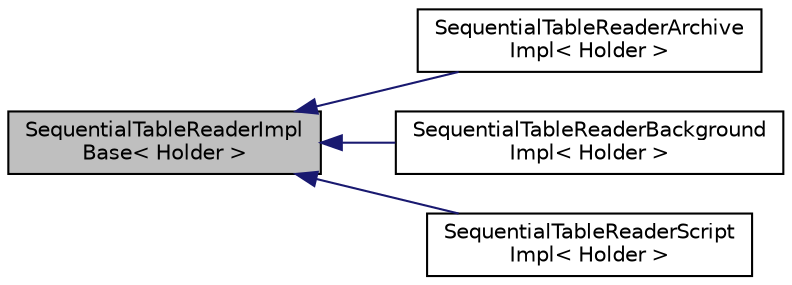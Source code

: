 digraph "SequentialTableReaderImplBase&lt; Holder &gt;"
{
  edge [fontname="Helvetica",fontsize="10",labelfontname="Helvetica",labelfontsize="10"];
  node [fontname="Helvetica",fontsize="10",shape=record];
  rankdir="LR";
  Node0 [label="SequentialTableReaderImpl\lBase\< Holder \>",height=0.2,width=0.4,color="black", fillcolor="grey75", style="filled", fontcolor="black"];
  Node0 -> Node1 [dir="back",color="midnightblue",fontsize="10",style="solid",fontname="Helvetica"];
  Node1 [label="SequentialTableReaderArchive\lImpl\< Holder \>",height=0.2,width=0.4,color="black", fillcolor="white", style="filled",URL="$classkaldi_1_1SequentialTableReaderArchiveImpl.html"];
  Node0 -> Node2 [dir="back",color="midnightblue",fontsize="10",style="solid",fontname="Helvetica"];
  Node2 [label="SequentialTableReaderBackground\lImpl\< Holder \>",height=0.2,width=0.4,color="black", fillcolor="white", style="filled",URL="$classkaldi_1_1SequentialTableReaderBackgroundImpl.html"];
  Node0 -> Node3 [dir="back",color="midnightblue",fontsize="10",style="solid",fontname="Helvetica"];
  Node3 [label="SequentialTableReaderScript\lImpl\< Holder \>",height=0.2,width=0.4,color="black", fillcolor="white", style="filled",URL="$classkaldi_1_1SequentialTableReaderScriptImpl.html"];
}

